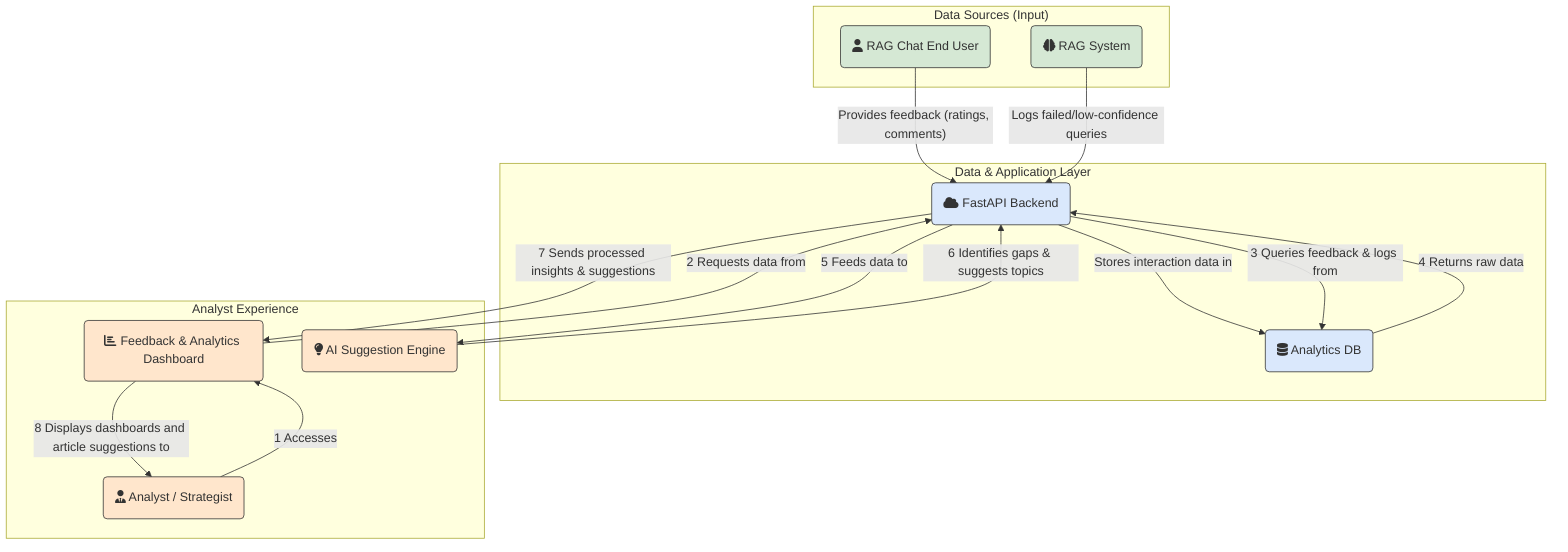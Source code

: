 flowchart TD
    %% Define actors and systems
    subgraph "Data Sources (Input)"
        CHAT_USER("fa:fa-user RAG Chat End User")
        RAG_SYSTEM("fa:fa-brain RAG System")
    end

    subgraph "Data & Application Layer"
        BACKEND("fa:fa-cloud FastAPI Backend")
        ANALYTICS_DB("fa:fa-database Analytics DB")
    end

    subgraph "Analyst Experience"
        ANALYST("fa:fa-user-tie Analyst / Strategist")
        DASH("fa:fa-chart-bar Feedback & Analytics Dashboard")
        SUGGESTION_ENGINE("fa:fa-lightbulb AI Suggestion Engine")
    end
    
    %% Data Collection Flow (Implicit, for context)
    CHAT_USER -- "Provides feedback (ratings, comments)" --> BACKEND
    RAG_SYSTEM -- "Logs failed/low-confidence queries" --> BACKEND
    BACKEND -- "Stores interaction data in" --> ANALYTICS_DB

    %% Analyst Interaction Flow (Explicit)
    ANALYST -- "1 Accesses" --> DASH
    DASH -- "2 Requests data from" --> BACKEND
    BACKEND -- "3 Queries feedback & logs from" --> ANALYTICS_DB
    ANALYTICS_DB -- "4 Returns raw data" --> BACKEND
    BACKEND -- "5 Feeds data to" --> SUGGESTION_ENGINE
    SUGGESTION_ENGINE -- "6 Identifies gaps & suggests topics" --> BACKEND
    BACKEND -- "7 Sends processed insights & suggestions" --> DASH
    DASH -- "8 Displays dashboards and article suggestions to" --> ANALYST

    %% Styling
    classDef source fill:#D5E8D4,stroke:#333, color:#333;
    classDef app fill:#DAE8FC,stroke:#333, color:#333;
    classDef analyst fill:#FFE6CC,stroke:#333, color:#333;
    class CHAT_USER,RAG_SYSTEM source;
    class BACKEND,ANALYTICS_DB app;
    class ANALYST,DASH,SUGGESTION_ENGINE analyst;